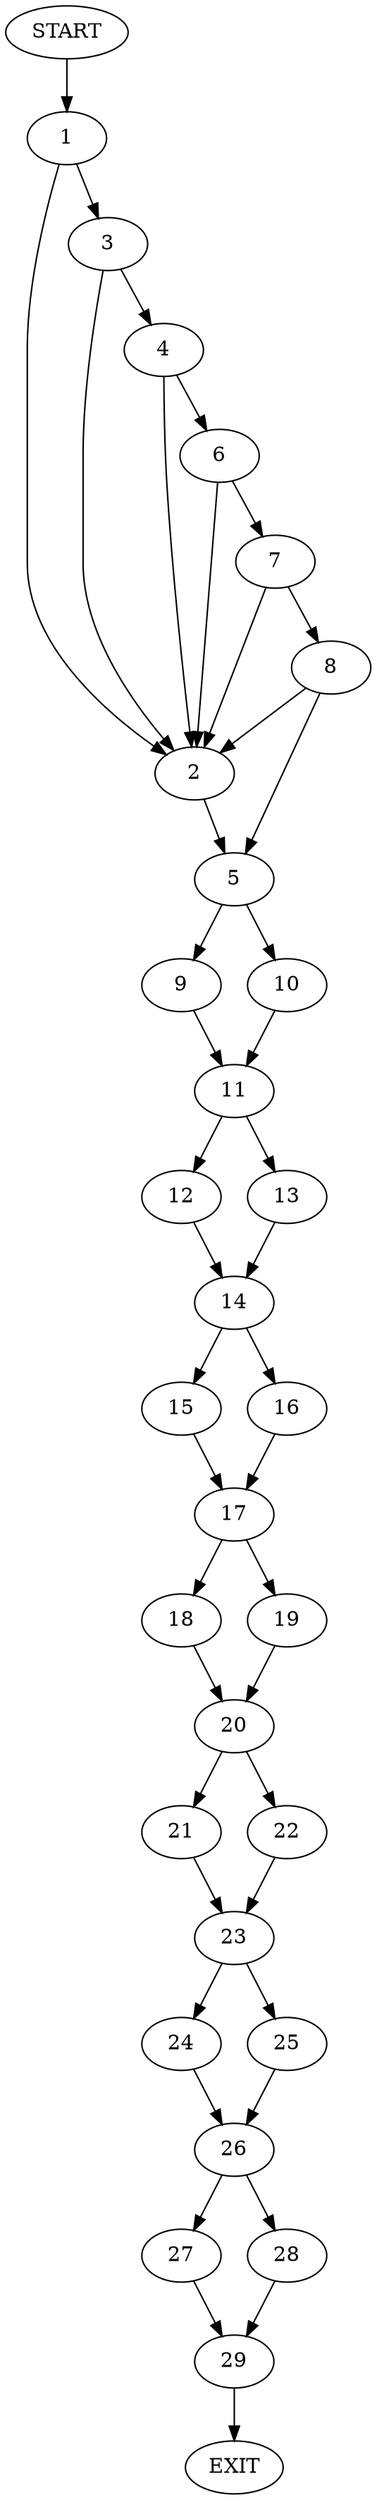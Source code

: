 digraph {
0 [label="START"]
30 [label="EXIT"]
0 -> 1
1 -> 2
1 -> 3
3 -> 2
3 -> 4
2 -> 5
4 -> 2
4 -> 6
6 -> 2
6 -> 7
7 -> 2
7 -> 8
8 -> 5
8 -> 2
5 -> 9
5 -> 10
10 -> 11
9 -> 11
11 -> 12
11 -> 13
12 -> 14
13 -> 14
14 -> 15
14 -> 16
15 -> 17
16 -> 17
17 -> 18
17 -> 19
19 -> 20
18 -> 20
20 -> 21
20 -> 22
22 -> 23
21 -> 23
23 -> 24
23 -> 25
25 -> 26
24 -> 26
26 -> 27
26 -> 28
27 -> 29
28 -> 29
29 -> 30
}
